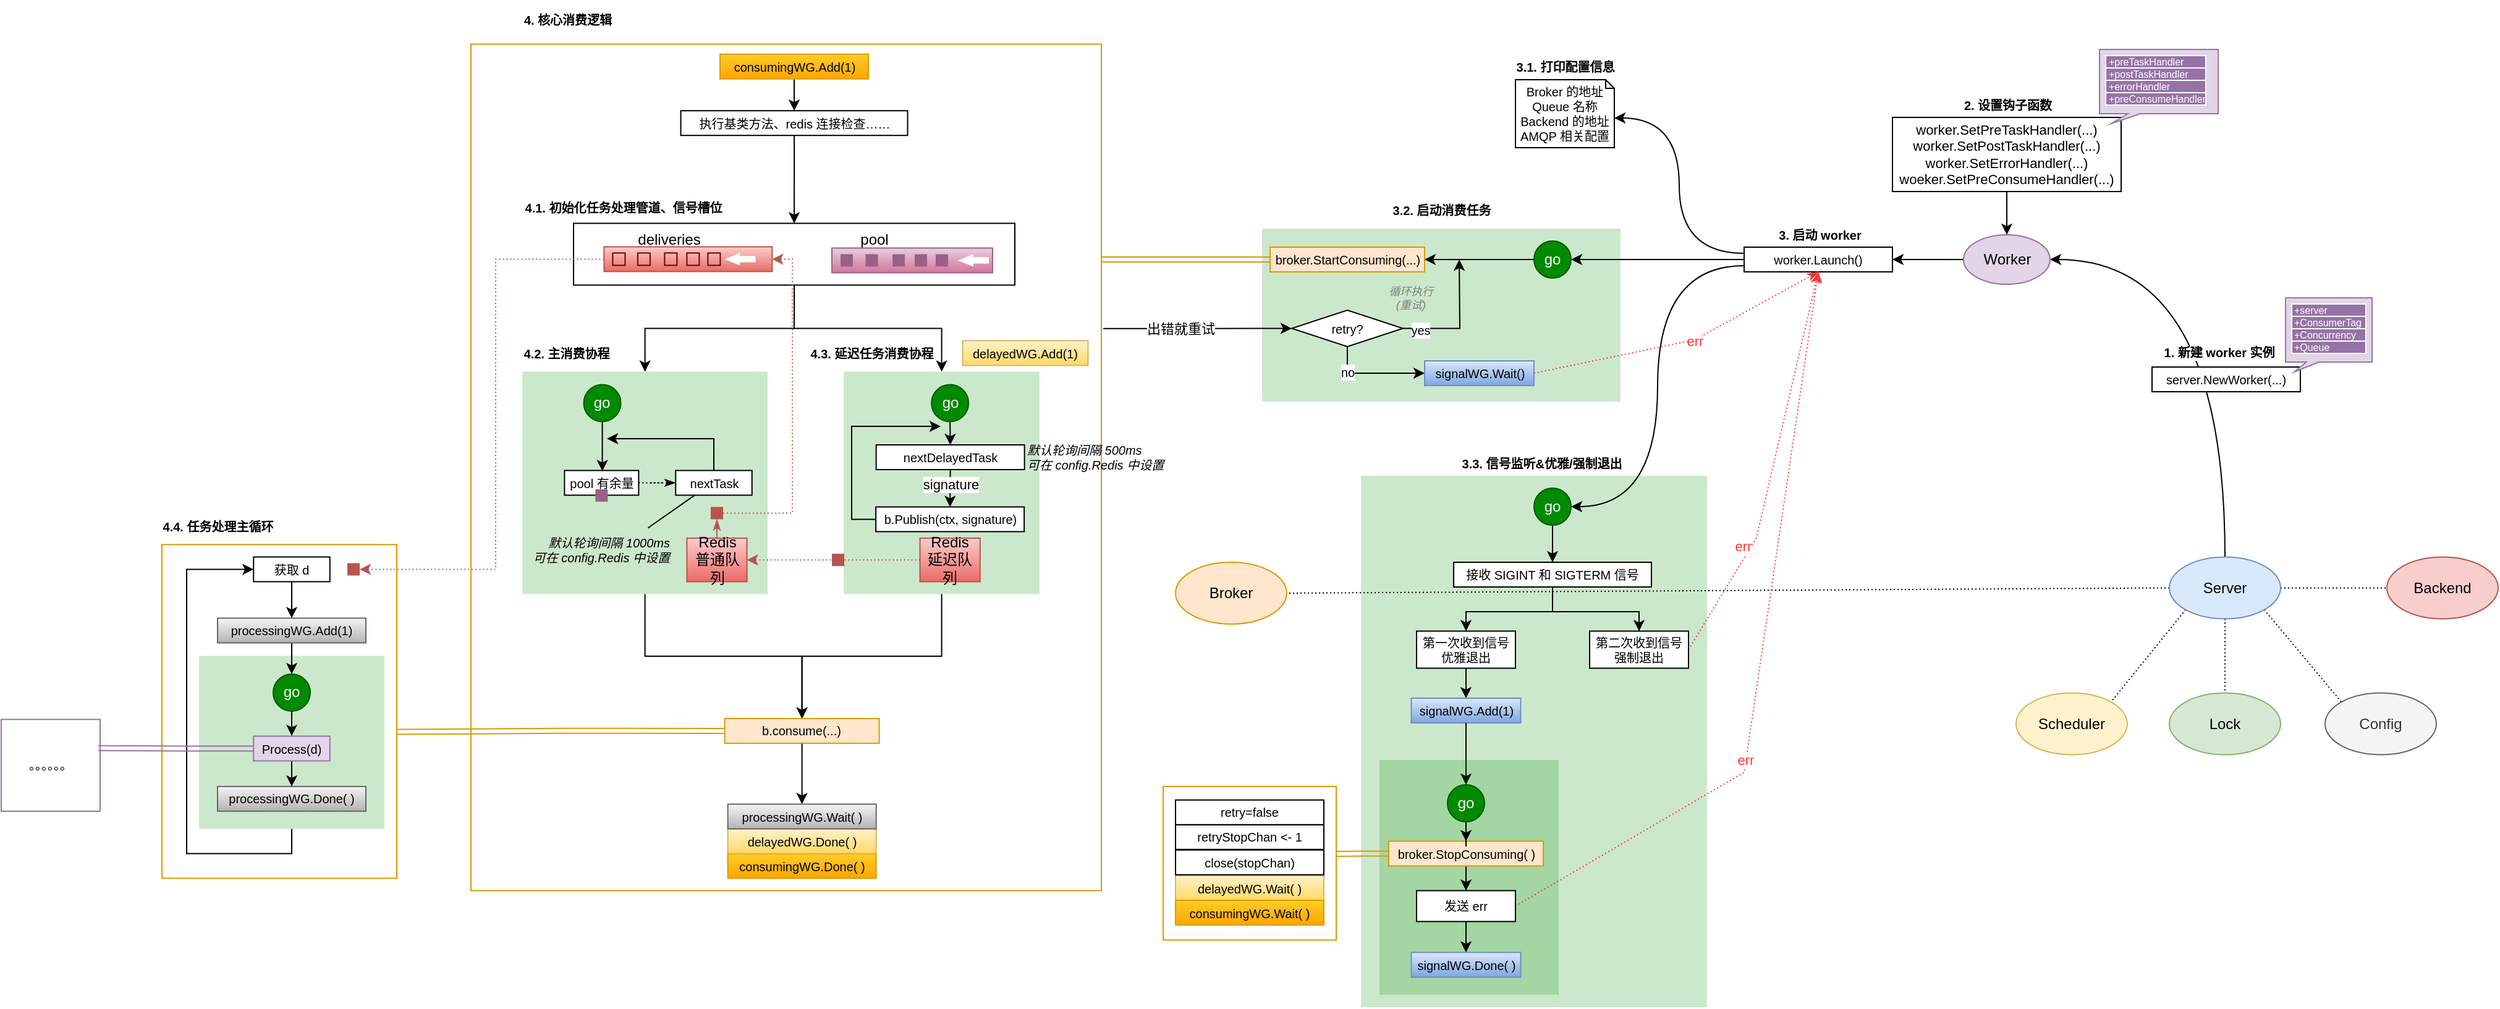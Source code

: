 <mxfile version="27.1.6">
  <diagram name="第 1 页" id="7HeKyct29qjMqB7Z3Ho2">
    <mxGraphModel dx="2516" dy="1637" grid="1" gridSize="10" guides="1" tooltips="1" connect="1" arrows="1" fold="1" page="1" pageScale="1" pageWidth="827" pageHeight="1169" math="0" shadow="0">
      <root>
        <mxCell id="0" />
        <mxCell id="1" parent="0" />
        <mxCell id="tVDAVDbjrY3sQJ4G50GR-1" value="" style="rounded=0;whiteSpace=wrap;html=1;fillColor=none;strokeColor=#d79b00;" vertex="1" parent="1">
          <mxGeometry x="-210" y="551.44" width="140" height="124.28" as="geometry" />
        </mxCell>
        <mxCell id="tVDAVDbjrY3sQJ4G50GR-2" value="" style="rounded=0;whiteSpace=wrap;html=1;fillColor=none;strokeColor=#D79B00;movable=1;resizable=1;rotatable=1;deletable=1;editable=1;locked=0;connectable=1;" vertex="1" parent="1">
          <mxGeometry x="-770" y="-49.28" width="510" height="685" as="geometry" />
        </mxCell>
        <mxCell id="tVDAVDbjrY3sQJ4G50GR-3" value="" style="rounded=0;whiteSpace=wrap;html=1;fillColor=none;strokeColor=#D79B00;movable=1;resizable=1;rotatable=1;deletable=1;editable=1;locked=0;connectable=1;" vertex="1" parent="1">
          <mxGeometry x="-1020" y="355.72" width="190" height="270" as="geometry" />
        </mxCell>
        <mxCell id="tVDAVDbjrY3sQJ4G50GR-4" style="edgeStyle=orthogonalEdgeStyle;rounded=0;orthogonalLoop=1;jettySize=auto;html=1;exitX=0.5;exitY=1;exitDx=0;exitDy=0;entryX=0;entryY=0.5;entryDx=0;entryDy=0;" edge="1" parent="1" source="tVDAVDbjrY3sQJ4G50GR-5" target="tVDAVDbjrY3sQJ4G50GR-148">
          <mxGeometry relative="1" as="geometry">
            <Array as="points">
              <mxPoint x="-915" y="605.72" />
              <mxPoint x="-1000" y="605.72" />
              <mxPoint x="-1000" y="375.72" />
            </Array>
          </mxGeometry>
        </mxCell>
        <mxCell id="tVDAVDbjrY3sQJ4G50GR-5" value="" style="rounded=0;whiteSpace=wrap;html=1;fillColor=#008a00;strokeColor=none;fontColor=#ffffff;strokeWidth=1;opacity=20;" vertex="1" parent="1">
          <mxGeometry x="-990" y="445.72" width="150" height="140" as="geometry" />
        </mxCell>
        <mxCell id="tVDAVDbjrY3sQJ4G50GR-6" style="edgeStyle=orthogonalEdgeStyle;rounded=0;orthogonalLoop=1;jettySize=auto;html=1;exitX=0.5;exitY=1;exitDx=0;exitDy=0;" edge="1" parent="1" source="tVDAVDbjrY3sQJ4G50GR-8" target="tVDAVDbjrY3sQJ4G50GR-116">
          <mxGeometry relative="1" as="geometry" />
        </mxCell>
        <mxCell id="tVDAVDbjrY3sQJ4G50GR-7" style="edgeStyle=orthogonalEdgeStyle;rounded=0;orthogonalLoop=1;jettySize=auto;html=1;exitX=0.5;exitY=1;exitDx=0;exitDy=0;" edge="1" parent="1" source="tVDAVDbjrY3sQJ4G50GR-8" target="tVDAVDbjrY3sQJ4G50GR-108">
          <mxGeometry relative="1" as="geometry" />
        </mxCell>
        <mxCell id="tVDAVDbjrY3sQJ4G50GR-8" value="" style="rounded=0;whiteSpace=wrap;html=1;" vertex="1" parent="1">
          <mxGeometry x="-687" y="95.72" width="357" height="50" as="geometry" />
        </mxCell>
        <mxCell id="tVDAVDbjrY3sQJ4G50GR-9" value="" style="rounded=0;whiteSpace=wrap;html=1;fillColor=#008a00;strokeColor=none;fontColor=#ffffff;strokeWidth=1;opacity=20;" vertex="1" parent="1">
          <mxGeometry x="-50" y="300" width="280" height="430" as="geometry" />
        </mxCell>
        <mxCell id="tVDAVDbjrY3sQJ4G50GR-10" value="" style="rounded=0;whiteSpace=wrap;html=1;fillColor=#008a00;strokeColor=none;fontColor=#ffffff;strokeWidth=1;opacity=20;" vertex="1" parent="1">
          <mxGeometry x="-130" y="100" width="290" height="140" as="geometry" />
        </mxCell>
        <mxCell id="tVDAVDbjrY3sQJ4G50GR-11" style="rounded=0;orthogonalLoop=1;jettySize=auto;html=1;exitX=0;exitY=0.5;exitDx=0;exitDy=0;entryX=1;entryY=0.5;entryDx=0;entryDy=0;endArrow=none;startFill=0;endFill=1;dashed=1;dashPattern=1 2;" edge="1" parent="1" source="tVDAVDbjrY3sQJ4G50GR-18" target="tVDAVDbjrY3sQJ4G50GR-53">
          <mxGeometry relative="1" as="geometry">
            <mxPoint x="400" y="270" as="targetPoint" />
          </mxGeometry>
        </mxCell>
        <mxCell id="tVDAVDbjrY3sQJ4G50GR-12" style="rounded=0;orthogonalLoop=1;jettySize=auto;html=1;entryX=0;entryY=0.5;entryDx=0;entryDy=0;endArrow=none;startFill=0;exitX=1;exitY=0.5;exitDx=0;exitDy=0;dashed=1;dashPattern=1 2;" edge="1" parent="1" source="tVDAVDbjrY3sQJ4G50GR-18" target="tVDAVDbjrY3sQJ4G50GR-19">
          <mxGeometry relative="1" as="geometry" />
        </mxCell>
        <mxCell id="tVDAVDbjrY3sQJ4G50GR-13" style="rounded=0;orthogonalLoop=1;jettySize=auto;html=1;exitX=1;exitY=1;exitDx=0;exitDy=0;entryX=0;entryY=0;entryDx=0;entryDy=0;endArrow=none;startFill=0;dashed=1;dashPattern=1 2;" edge="1" parent="1" source="tVDAVDbjrY3sQJ4G50GR-18" target="tVDAVDbjrY3sQJ4G50GR-20">
          <mxGeometry relative="1" as="geometry" />
        </mxCell>
        <mxCell id="tVDAVDbjrY3sQJ4G50GR-14" style="rounded=0;orthogonalLoop=1;jettySize=auto;html=1;entryX=1;entryY=0;entryDx=0;entryDy=0;endArrow=none;startFill=0;exitX=0;exitY=1;exitDx=0;exitDy=0;dashed=1;dashPattern=1 2;" edge="1" parent="1" source="tVDAVDbjrY3sQJ4G50GR-18" target="tVDAVDbjrY3sQJ4G50GR-22">
          <mxGeometry relative="1" as="geometry" />
        </mxCell>
        <mxCell id="tVDAVDbjrY3sQJ4G50GR-15" style="rounded=0;orthogonalLoop=1;jettySize=auto;html=1;entryX=0.5;entryY=0;entryDx=0;entryDy=0;endArrow=none;startFill=0;exitX=0.5;exitY=1;exitDx=0;exitDy=0;dashed=1;dashPattern=1 2;" edge="1" parent="1" source="tVDAVDbjrY3sQJ4G50GR-18" target="tVDAVDbjrY3sQJ4G50GR-21">
          <mxGeometry relative="1" as="geometry" />
        </mxCell>
        <mxCell id="tVDAVDbjrY3sQJ4G50GR-16" style="rounded=0;orthogonalLoop=1;jettySize=auto;html=1;exitX=0.5;exitY=0;exitDx=0;exitDy=0;entryX=1;entryY=0.5;entryDx=0;entryDy=0;edgeStyle=orthogonalEdgeStyle;curved=1;" edge="1" parent="1" source="tVDAVDbjrY3sQJ4G50GR-18" target="tVDAVDbjrY3sQJ4G50GR-25">
          <mxGeometry relative="1" as="geometry" />
        </mxCell>
        <mxCell id="tVDAVDbjrY3sQJ4G50GR-17" value="&lt;b&gt;1. 新建 worker 实例&lt;/b&gt;" style="edgeLabel;html=1;align=center;verticalAlign=middle;resizable=0;points=[];fontSize=10;" vertex="1" connectable="0" parent="tVDAVDbjrY3sQJ4G50GR-16">
          <mxGeometry x="-0.192" y="5" relative="1" as="geometry">
            <mxPoint y="-11" as="offset" />
          </mxGeometry>
        </mxCell>
        <mxCell id="tVDAVDbjrY3sQJ4G50GR-18" value="Server" style="ellipse;whiteSpace=wrap;html=1;fillColor=#dae8fc;strokeColor=#6c8ebf;" vertex="1" parent="1">
          <mxGeometry x="604" y="365.72" width="90" height="50" as="geometry" />
        </mxCell>
        <mxCell id="tVDAVDbjrY3sQJ4G50GR-19" value="Backend" style="ellipse;whiteSpace=wrap;html=1;fillColor=#f8cecc;strokeColor=#b85450;" vertex="1" parent="1">
          <mxGeometry x="780" y="365.72" width="90" height="50" as="geometry" />
        </mxCell>
        <mxCell id="tVDAVDbjrY3sQJ4G50GR-20" value="Config" style="ellipse;whiteSpace=wrap;html=1;fillColor=#f5f5f5;strokeColor=#666666;fontColor=#333333;" vertex="1" parent="1">
          <mxGeometry x="730" y="475.72" width="90" height="50" as="geometry" />
        </mxCell>
        <mxCell id="tVDAVDbjrY3sQJ4G50GR-21" value="Lock" style="ellipse;whiteSpace=wrap;html=1;fillColor=#d5e8d4;strokeColor=#82b366;" vertex="1" parent="1">
          <mxGeometry x="604" y="475.72" width="90" height="50" as="geometry" />
        </mxCell>
        <mxCell id="tVDAVDbjrY3sQJ4G50GR-22" value="Scheduler" style="ellipse;whiteSpace=wrap;html=1;fillColor=#fff2cc;strokeColor=#d6b656;" vertex="1" parent="1">
          <mxGeometry x="480" y="475.72" width="90" height="50" as="geometry" />
        </mxCell>
        <mxCell id="tVDAVDbjrY3sQJ4G50GR-23" style="edgeStyle=orthogonalEdgeStyle;rounded=0;orthogonalLoop=1;jettySize=auto;html=1;" edge="1" parent="1" source="tVDAVDbjrY3sQJ4G50GR-25" target="tVDAVDbjrY3sQJ4G50GR-42">
          <mxGeometry relative="1" as="geometry" />
        </mxCell>
        <mxCell id="tVDAVDbjrY3sQJ4G50GR-24" value="&lt;b style=&quot;font-size: 10px;&quot;&gt;3. 启动 worker&lt;/b&gt;" style="edgeLabel;html=1;align=center;verticalAlign=middle;resizable=0;points=[];labelBackgroundColor=default;" vertex="1" connectable="0" parent="tVDAVDbjrY3sQJ4G50GR-23">
          <mxGeometry x="-0.022" y="-2" relative="1" as="geometry">
            <mxPoint x="-89" y="-18" as="offset" />
          </mxGeometry>
        </mxCell>
        <mxCell id="tVDAVDbjrY3sQJ4G50GR-25" value="Worker" style="ellipse;whiteSpace=wrap;html=1;fillColor=#e1d5e7;strokeColor=#9673a6;" vertex="1" parent="1">
          <mxGeometry x="437.5" y="105" width="70" height="40" as="geometry" />
        </mxCell>
        <mxCell id="tVDAVDbjrY3sQJ4G50GR-26" style="edgeStyle=orthogonalEdgeStyle;rounded=0;orthogonalLoop=1;jettySize=auto;html=1;entryX=0.5;entryY=0;entryDx=0;entryDy=0;" edge="1" parent="1" source="tVDAVDbjrY3sQJ4G50GR-27" target="tVDAVDbjrY3sQJ4G50GR-25">
          <mxGeometry relative="1" as="geometry" />
        </mxCell>
        <mxCell id="tVDAVDbjrY3sQJ4G50GR-27" value="&lt;b&gt;2. 设置钩子函数&lt;/b&gt;" style="text;html=1;align=center;verticalAlign=middle;resizable=0;points=[];autosize=1;strokeColor=none;fillColor=none;fontSize=10;" vertex="1" parent="1">
          <mxGeometry x="427.5" y="-15" width="90" height="30" as="geometry" />
        </mxCell>
        <mxCell id="tVDAVDbjrY3sQJ4G50GR-28" value="&lt;span style=&quot;text-wrap-mode: nowrap; background-color: rgb(255, 255, 255);&quot;&gt;server.NewWorker(...)&lt;/span&gt;" style="rounded=0;whiteSpace=wrap;html=1;fontSize=10;" vertex="1" parent="1">
          <mxGeometry x="590" y="212" width="120" height="20" as="geometry" />
        </mxCell>
        <mxCell id="tVDAVDbjrY3sQJ4G50GR-29" value="&lt;div style=&quot;font-size: 11px; text-wrap-mode: nowrap;&quot;&gt;worker.SetPreTaskHandler(...)&lt;/div&gt;&lt;div style=&quot;font-size: 11px; text-wrap-mode: nowrap;&quot;&gt;worker.SetPostTaskHandler(...)&lt;/div&gt;&lt;div style=&quot;font-size: 11px; text-wrap-mode: nowrap;&quot;&gt;worker.SetErrorHandler(...)&lt;/div&gt;&lt;div style=&quot;font-size: 11px; text-wrap-mode: nowrap;&quot;&gt;woeker.SetPreConsumeHandler(...)&lt;/div&gt;" style="rounded=0;whiteSpace=wrap;html=1;fontSize=10;" vertex="1" parent="1">
          <mxGeometry x="380" y="10" width="185" height="60" as="geometry" />
        </mxCell>
        <mxCell id="tVDAVDbjrY3sQJ4G50GR-30" value="" style="shape=callout;whiteSpace=wrap;html=1;perimeter=calloutPerimeter;size=8;position=0.24;base=10;position2=0.1;fillColor=#e1d5e7;strokeColor=#9673a6;" vertex="1" parent="1">
          <mxGeometry x="547.5" y="-45" width="96" height="60" as="geometry" />
        </mxCell>
        <mxCell id="tVDAVDbjrY3sQJ4G50GR-31" value="+preTaskHandler" style="rounded=0;whiteSpace=wrap;html=1;fillColor=#9673A6;strokeColor=#FFFFFF;fontSize=8;fontColor=#FFFFFF;align=left;" vertex="1" parent="1">
          <mxGeometry x="552.5" y="-40" width="81" height="10" as="geometry" />
        </mxCell>
        <mxCell id="tVDAVDbjrY3sQJ4G50GR-32" value="+errorHandler" style="rounded=0;whiteSpace=wrap;html=1;fillColor=#9673A6;strokeColor=#FFFFFF;fontSize=8;fontColor=#FFFFFF;align=left;" vertex="1" parent="1">
          <mxGeometry x="552.5" y="-20" width="81" height="10" as="geometry" />
        </mxCell>
        <mxCell id="tVDAVDbjrY3sQJ4G50GR-33" value="+postTaskHandler" style="rounded=0;whiteSpace=wrap;html=1;fillColor=#9673A6;strokeColor=#FFFFFF;fontSize=8;fontColor=#FFFFFF;align=left;" vertex="1" parent="1">
          <mxGeometry x="552.5" y="-30" width="81" height="10" as="geometry" />
        </mxCell>
        <mxCell id="tVDAVDbjrY3sQJ4G50GR-34" value="+preConsumeHandler" style="rounded=0;whiteSpace=wrap;html=1;fillColor=#9673A6;strokeColor=#FFFFFF;fontSize=8;fontColor=#FFFFFF;align=left;" vertex="1" parent="1">
          <mxGeometry x="552.5" y="-10" width="81" height="10" as="geometry" />
        </mxCell>
        <mxCell id="tVDAVDbjrY3sQJ4G50GR-35" value="" style="shape=callout;whiteSpace=wrap;html=1;perimeter=calloutPerimeter;size=8;position=0.24;base=10;position2=0.1;fillColor=#e1d5e7;strokeColor=#9673a6;" vertex="1" parent="1">
          <mxGeometry x="698" y="156" width="70" height="60" as="geometry" />
        </mxCell>
        <mxCell id="tVDAVDbjrY3sQJ4G50GR-36" value="+server" style="rounded=0;whiteSpace=wrap;html=1;fillColor=#9673A6;strokeColor=#FFFFFF;fontSize=8;fontColor=#FFFFFF;align=left;" vertex="1" parent="1">
          <mxGeometry x="703" y="161" width="60" height="10" as="geometry" />
        </mxCell>
        <mxCell id="tVDAVDbjrY3sQJ4G50GR-37" value="+ConsumerTag" style="rounded=0;whiteSpace=wrap;html=1;fillColor=#9673A6;strokeColor=#FFFFFF;fontSize=8;fontColor=#FFFFFF;align=left;" vertex="1" parent="1">
          <mxGeometry x="703" y="171" width="60" height="10" as="geometry" />
        </mxCell>
        <mxCell id="tVDAVDbjrY3sQJ4G50GR-38" value="+Concurrency" style="rounded=0;whiteSpace=wrap;html=1;fillColor=#9673A6;strokeColor=#FFFFFF;fontSize=8;fontColor=#FFFFFF;align=left;" vertex="1" parent="1">
          <mxGeometry x="703" y="181" width="60" height="10" as="geometry" />
        </mxCell>
        <mxCell id="tVDAVDbjrY3sQJ4G50GR-39" value="+Queue" style="rounded=0;whiteSpace=wrap;html=1;fillColor=#9673A6;strokeColor=#FFFFFF;fontSize=8;fontColor=#FFFFFF;align=left;" vertex="1" parent="1">
          <mxGeometry x="703" y="191" width="60" height="10" as="geometry" />
        </mxCell>
        <mxCell id="tVDAVDbjrY3sQJ4G50GR-40" style="rounded=0;orthogonalLoop=1;jettySize=auto;html=1;exitX=0;exitY=0.5;exitDx=0;exitDy=0;entryX=1;entryY=0.5;entryDx=0;entryDy=0;" edge="1" parent="1" source="tVDAVDbjrY3sQJ4G50GR-42" target="tVDAVDbjrY3sQJ4G50GR-43">
          <mxGeometry relative="1" as="geometry" />
        </mxCell>
        <mxCell id="tVDAVDbjrY3sQJ4G50GR-41" style="edgeStyle=orthogonalEdgeStyle;rounded=0;orthogonalLoop=1;jettySize=auto;html=1;exitX=0;exitY=0.75;exitDx=0;exitDy=0;entryX=1;entryY=0.5;entryDx=0;entryDy=0;curved=1;" edge="1" parent="1" source="tVDAVDbjrY3sQJ4G50GR-42" target="tVDAVDbjrY3sQJ4G50GR-50">
          <mxGeometry relative="1" as="geometry" />
        </mxCell>
        <mxCell id="tVDAVDbjrY3sQJ4G50GR-42" value="&lt;span style=&quot;text-wrap-mode: nowrap; background-color: rgb(255, 255, 255);&quot;&gt;worker.Launch()&lt;/span&gt;" style="rounded=0;whiteSpace=wrap;html=1;fontSize=10;" vertex="1" parent="1">
          <mxGeometry x="260" y="115" width="120" height="20" as="geometry" />
        </mxCell>
        <mxCell id="tVDAVDbjrY3sQJ4G50GR-43" value="go" style="ellipse;whiteSpace=wrap;html=1;aspect=fixed;fillColor=#008a00;strokeColor=#005700;fontColor=#ffffff;" vertex="1" parent="1">
          <mxGeometry x="90.0" y="110" width="30" height="30" as="geometry" />
        </mxCell>
        <mxCell id="tVDAVDbjrY3sQJ4G50GR-44" value="&lt;div style=&quot;text-wrap-mode: nowrap;&quot;&gt;Broker 的地址&lt;/div&gt;&lt;div style=&quot;text-wrap-mode: nowrap;&quot;&gt;Queue 名称&lt;/div&gt;&lt;div style=&quot;text-wrap-mode: nowrap;&quot;&gt;Backend 的地址&lt;/div&gt;&lt;div style=&quot;text-wrap-mode: nowrap;&quot;&gt;AMQP 相关配置&lt;/div&gt;" style="shape=note;whiteSpace=wrap;html=1;backgroundOutline=1;darkOpacity=0.05;size=7;fontSize=10;" vertex="1" parent="1">
          <mxGeometry x="75.0" y="-20.52" width="80" height="55" as="geometry" />
        </mxCell>
        <mxCell id="tVDAVDbjrY3sQJ4G50GR-45" style="edgeStyle=orthogonalEdgeStyle;rounded=0;orthogonalLoop=1;jettySize=auto;html=1;exitX=0;exitY=0.25;exitDx=0;exitDy=0;curved=1;entryX=0;entryY=0;entryDx=80;entryDy=31;entryPerimeter=0;" edge="1" parent="1" source="tVDAVDbjrY3sQJ4G50GR-42" target="tVDAVDbjrY3sQJ4G50GR-44">
          <mxGeometry relative="1" as="geometry" />
        </mxCell>
        <mxCell id="tVDAVDbjrY3sQJ4G50GR-46" value="&lt;b style=&quot;font-size: 10px;&quot;&gt;3.1. 打印配置信息&lt;/b&gt;" style="edgeLabel;html=1;align=center;verticalAlign=middle;resizable=0;points=[];labelBackgroundColor=default;" vertex="1" connectable="0" parent="tVDAVDbjrY3sQJ4G50GR-45">
          <mxGeometry x="0.135" y="-5" relative="1" as="geometry">
            <mxPoint x="-98" y="-82" as="offset" />
          </mxGeometry>
        </mxCell>
        <mxCell id="tVDAVDbjrY3sQJ4G50GR-47" value="&lt;b&gt;3.2. 启动消费任务&lt;/b&gt;" style="text;html=1;align=center;verticalAlign=middle;resizable=0;points=[];autosize=1;strokeColor=none;fillColor=none;fontSize=10;labelBackgroundColor=default;" vertex="1" parent="1">
          <mxGeometry x="-35.0" y="70" width="100" height="30" as="geometry" />
        </mxCell>
        <mxCell id="tVDAVDbjrY3sQJ4G50GR-48" value="&lt;b&gt;3.3. 信号监听&amp;amp;优雅/强制退出&lt;/b&gt;" style="text;html=1;align=center;verticalAlign=middle;resizable=0;points=[];autosize=1;strokeColor=none;fillColor=none;fontSize=10;labelBackgroundColor=default;" vertex="1" parent="1">
          <mxGeometry x="21" y="275" width="150" height="30" as="geometry" />
        </mxCell>
        <mxCell id="tVDAVDbjrY3sQJ4G50GR-49" value="" style="edgeStyle=orthogonalEdgeStyle;rounded=0;orthogonalLoop=1;jettySize=auto;html=1;" edge="1" parent="1" source="tVDAVDbjrY3sQJ4G50GR-50" target="tVDAVDbjrY3sQJ4G50GR-57">
          <mxGeometry relative="1" as="geometry" />
        </mxCell>
        <mxCell id="tVDAVDbjrY3sQJ4G50GR-50" value="go" style="ellipse;whiteSpace=wrap;html=1;aspect=fixed;fillColor=#008a00;strokeColor=#005700;fontColor=#ffffff;" vertex="1" parent="1">
          <mxGeometry x="90" y="310" width="30" height="30" as="geometry" />
        </mxCell>
        <mxCell id="tVDAVDbjrY3sQJ4G50GR-51" style="rounded=0;orthogonalLoop=1;jettySize=auto;html=1;exitX=1;exitY=0.5;exitDx=0;exitDy=0;entryX=0.5;entryY=1;entryDx=0;entryDy=0;strokeColor=#FF3333;dashed=1;dashPattern=1 2;endArrow=classicThin;endFill=1;" edge="1" parent="1" source="tVDAVDbjrY3sQJ4G50GR-55" target="tVDAVDbjrY3sQJ4G50GR-42">
          <mxGeometry relative="1" as="geometry">
            <Array as="points">
              <mxPoint x="220" y="190" />
            </Array>
          </mxGeometry>
        </mxCell>
        <mxCell id="tVDAVDbjrY3sQJ4G50GR-52" value="err" style="edgeLabel;html=1;align=center;verticalAlign=middle;resizable=0;points=[];fontColor=#FF3333;" vertex="1" connectable="0" parent="tVDAVDbjrY3sQJ4G50GR-51">
          <mxGeometry x="0.163" y="3" relative="1" as="geometry">
            <mxPoint x="-8" y="9" as="offset" />
          </mxGeometry>
        </mxCell>
        <mxCell id="tVDAVDbjrY3sQJ4G50GR-53" value="Broker" style="ellipse;whiteSpace=wrap;html=1;fillColor=#FFE6CC;strokeColor=#d79b00;" vertex="1" parent="1">
          <mxGeometry x="-200" y="370.0" width="90" height="50" as="geometry" />
        </mxCell>
        <mxCell id="tVDAVDbjrY3sQJ4G50GR-54" value="&lt;span style=&quot;text-wrap-mode: nowrap;&quot;&gt;broker.StartConsuming(...)&lt;/span&gt;" style="rounded=0;whiteSpace=wrap;html=1;fontSize=10;fillColor=#ffe6cc;strokeColor=#d79b00;labelBackgroundColor=none;" vertex="1" parent="1">
          <mxGeometry x="-123.5" y="115.0" width="125" height="20" as="geometry" />
        </mxCell>
        <mxCell id="tVDAVDbjrY3sQJ4G50GR-55" value="&lt;span style=&quot;text-wrap-mode: nowrap;&quot;&gt;signalWG.Wait()&lt;/span&gt;" style="rounded=0;whiteSpace=wrap;html=1;fontSize=10;fillColor=#dae8fc;gradientColor=#7ea6e0;strokeColor=#6c8ebf;labelBackgroundColor=none;" vertex="1" parent="1">
          <mxGeometry x="1.5" y="207.0" width="88.5" height="20" as="geometry" />
        </mxCell>
        <mxCell id="tVDAVDbjrY3sQJ4G50GR-56" style="edgeStyle=orthogonalEdgeStyle;rounded=0;orthogonalLoop=1;jettySize=auto;html=1;exitX=0.5;exitY=1;exitDx=0;exitDy=0;entryX=0.5;entryY=0;entryDx=0;entryDy=0;" edge="1" parent="1" source="tVDAVDbjrY3sQJ4G50GR-57" target="tVDAVDbjrY3sQJ4G50GR-66">
          <mxGeometry relative="1" as="geometry" />
        </mxCell>
        <mxCell id="tVDAVDbjrY3sQJ4G50GR-57" value="&lt;span style=&quot;text-wrap-mode: nowrap; background-color: rgb(255, 255, 255);&quot;&gt;接收 SIGINT 和 SIGTERM 信号&lt;/span&gt;" style="rounded=0;whiteSpace=wrap;html=1;fontSize=10;" vertex="1" parent="1">
          <mxGeometry x="25" y="370" width="160" height="20" as="geometry" />
        </mxCell>
        <mxCell id="tVDAVDbjrY3sQJ4G50GR-58" value="" style="edgeStyle=orthogonalEdgeStyle;rounded=0;orthogonalLoop=1;jettySize=auto;html=1;exitX=0;exitY=0.5;exitDx=0;exitDy=0;entryX=1;entryY=0.5;entryDx=0;entryDy=0;" edge="1" parent="1" source="tVDAVDbjrY3sQJ4G50GR-43" target="tVDAVDbjrY3sQJ4G50GR-54">
          <mxGeometry relative="1" as="geometry">
            <mxPoint x="86" y="120" as="sourcePoint" />
            <mxPoint x="35" y="125.0" as="targetPoint" />
          </mxGeometry>
        </mxCell>
        <mxCell id="tVDAVDbjrY3sQJ4G50GR-59" style="edgeStyle=orthogonalEdgeStyle;rounded=0;orthogonalLoop=1;jettySize=auto;html=1;exitX=1;exitY=0.5;exitDx=0;exitDy=0;" edge="1" parent="1" source="tVDAVDbjrY3sQJ4G50GR-63">
          <mxGeometry relative="1" as="geometry">
            <mxPoint x="29.5" y="125.0" as="targetPoint" />
          </mxGeometry>
        </mxCell>
        <mxCell id="tVDAVDbjrY3sQJ4G50GR-60" value="&lt;span style=&quot;font-size: 10px;&quot;&gt;yes&lt;/span&gt;" style="edgeLabel;html=1;align=center;verticalAlign=middle;resizable=0;points=[];labelBackgroundColor=default;" vertex="1" connectable="0" parent="tVDAVDbjrY3sQJ4G50GR-59">
          <mxGeometry x="-0.734" y="-1" relative="1" as="geometry">
            <mxPoint as="offset" />
          </mxGeometry>
        </mxCell>
        <mxCell id="tVDAVDbjrY3sQJ4G50GR-61" style="edgeStyle=orthogonalEdgeStyle;rounded=0;orthogonalLoop=1;jettySize=auto;html=1;exitX=0.5;exitY=1;exitDx=0;exitDy=0;entryX=0;entryY=0.5;entryDx=0;entryDy=0;" edge="1" parent="1" source="tVDAVDbjrY3sQJ4G50GR-63" target="tVDAVDbjrY3sQJ4G50GR-55">
          <mxGeometry relative="1" as="geometry" />
        </mxCell>
        <mxCell id="tVDAVDbjrY3sQJ4G50GR-62" value="&lt;span style=&quot;font-size: 10px;&quot;&gt;no&lt;/span&gt;" style="edgeLabel;html=1;align=center;verticalAlign=middle;resizable=0;points=[];labelBackgroundColor=default;" vertex="1" connectable="0" parent="tVDAVDbjrY3sQJ4G50GR-61">
          <mxGeometry x="-0.675" y="-1" relative="1" as="geometry">
            <mxPoint x="1" y="7" as="offset" />
          </mxGeometry>
        </mxCell>
        <mxCell id="tVDAVDbjrY3sQJ4G50GR-63" value="retry?" style="rhombus;whiteSpace=wrap;html=1;fontSize=10;" vertex="1" parent="1">
          <mxGeometry x="-106" y="166" width="90" height="29.5" as="geometry" />
        </mxCell>
        <mxCell id="tVDAVDbjrY3sQJ4G50GR-64" style="rounded=0;orthogonalLoop=1;jettySize=auto;html=1;exitX=1;exitY=0.5;exitDx=0;exitDy=0;entryX=0.5;entryY=1;entryDx=0;entryDy=0;dashed=1;dashPattern=1 2;strokeColor=#FF3333;endArrow=classicThin;endFill=1;" edge="1" parent="1" source="tVDAVDbjrY3sQJ4G50GR-66" target="tVDAVDbjrY3sQJ4G50GR-42">
          <mxGeometry relative="1" as="geometry">
            <Array as="points">
              <mxPoint x="270" y="350" />
            </Array>
          </mxGeometry>
        </mxCell>
        <mxCell id="tVDAVDbjrY3sQJ4G50GR-65" value="err" style="edgeLabel;html=1;align=center;verticalAlign=middle;resizable=0;points=[];fontSize=11;fontColor=#FF3333;" vertex="1" connectable="0" parent="tVDAVDbjrY3sQJ4G50GR-64">
          <mxGeometry x="-0.001" y="-1" relative="1" as="geometry">
            <mxPoint x="-25" y="62" as="offset" />
          </mxGeometry>
        </mxCell>
        <mxCell id="tVDAVDbjrY3sQJ4G50GR-66" value="&lt;span style=&quot;text-wrap-mode: nowrap; background-color: rgb(255, 255, 255);&quot;&gt;第二次收到信号&lt;/span&gt;&lt;div&gt;&lt;span style=&quot;text-wrap-mode: nowrap; background-color: rgb(255, 255, 255);&quot;&gt;强制退出&lt;/span&gt;&lt;/div&gt;" style="rounded=0;whiteSpace=wrap;html=1;fontSize=10;" vertex="1" parent="1">
          <mxGeometry x="135" y="425.72" width="80" height="30" as="geometry" />
        </mxCell>
        <mxCell id="tVDAVDbjrY3sQJ4G50GR-67" value="" style="edgeStyle=orthogonalEdgeStyle;rounded=0;orthogonalLoop=1;jettySize=auto;html=1;exitX=0.5;exitY=1;exitDx=0;exitDy=0;" edge="1" parent="1" source="tVDAVDbjrY3sQJ4G50GR-57" target="tVDAVDbjrY3sQJ4G50GR-68">
          <mxGeometry relative="1" as="geometry">
            <mxPoint x="105" y="390" as="sourcePoint" />
            <mxPoint x="105" y="548" as="targetPoint" />
          </mxGeometry>
        </mxCell>
        <mxCell id="tVDAVDbjrY3sQJ4G50GR-68" value="&lt;span style=&quot;text-wrap-mode: nowrap; background-color: rgb(255, 255, 255);&quot;&gt;第一次收到信号&lt;/span&gt;&lt;div&gt;&lt;span style=&quot;text-wrap-mode: nowrap; background-color: rgb(255, 255, 255);&quot;&gt;优雅退出&lt;/span&gt;&lt;/div&gt;" style="rounded=0;whiteSpace=wrap;html=1;fontSize=10;" vertex="1" parent="1">
          <mxGeometry x="-5" y="425.72" width="80" height="30" as="geometry" />
        </mxCell>
        <mxCell id="tVDAVDbjrY3sQJ4G50GR-69" value="" style="edgeStyle=orthogonalEdgeStyle;rounded=0;orthogonalLoop=1;jettySize=auto;html=1;exitX=0.5;exitY=1;exitDx=0;exitDy=0;" edge="1" parent="1" source="tVDAVDbjrY3sQJ4G50GR-68" target="tVDAVDbjrY3sQJ4G50GR-70">
          <mxGeometry relative="1" as="geometry">
            <mxPoint x="105" y="455" as="sourcePoint" />
            <mxPoint x="105" y="548" as="targetPoint" />
          </mxGeometry>
        </mxCell>
        <mxCell id="tVDAVDbjrY3sQJ4G50GR-70" value="&lt;span style=&quot;text-wrap-mode: nowrap;&quot;&gt;signalWG.Add(1)&lt;/span&gt;" style="rounded=0;whiteSpace=wrap;html=1;fontSize=10;fillColor=#dae8fc;gradientColor=#7ea6e0;strokeColor=#6c8ebf;labelBackgroundColor=none;" vertex="1" parent="1">
          <mxGeometry x="-9.25" y="480" width="88.5" height="20" as="geometry" />
        </mxCell>
        <mxCell id="tVDAVDbjrY3sQJ4G50GR-71" value="" style="edgeStyle=orthogonalEdgeStyle;rounded=0;orthogonalLoop=1;jettySize=auto;html=1;exitX=0.5;exitY=1;exitDx=0;exitDy=0;" edge="1" parent="1" source="tVDAVDbjrY3sQJ4G50GR-70" target="tVDAVDbjrY3sQJ4G50GR-79">
          <mxGeometry relative="1" as="geometry">
            <mxPoint x="105" y="486" as="sourcePoint" />
            <mxPoint x="105" y="548" as="targetPoint" />
          </mxGeometry>
        </mxCell>
        <mxCell id="tVDAVDbjrY3sQJ4G50GR-72" value="循环执行&lt;div&gt;(重试)&lt;/div&gt;" style="text;html=1;align=center;verticalAlign=middle;resizable=0;points=[];autosize=1;strokeColor=none;fillColor=none;fontStyle=2;fontSize=9;fontColor=#808080;" vertex="1" parent="1">
          <mxGeometry x="-40" y="136" width="60" height="40" as="geometry" />
        </mxCell>
        <mxCell id="tVDAVDbjrY3sQJ4G50GR-73" style="rounded=0;orthogonalLoop=1;jettySize=auto;html=1;exitX=1;exitY=0.5;exitDx=0;exitDy=0;entryX=0.5;entryY=1;entryDx=0;entryDy=0;fontColor=#FF3333;strokeColor=#FF3333;dashed=1;dashPattern=1 2;" edge="1" parent="1" source="tVDAVDbjrY3sQJ4G50GR-81" target="tVDAVDbjrY3sQJ4G50GR-42">
          <mxGeometry relative="1" as="geometry">
            <Array as="points">
              <mxPoint x="260" y="540" />
            </Array>
          </mxGeometry>
        </mxCell>
        <mxCell id="tVDAVDbjrY3sQJ4G50GR-74" value="err" style="edgeLabel;html=1;align=center;verticalAlign=middle;resizable=0;points=[];fontColor=#FF3333;" vertex="1" connectable="0" parent="tVDAVDbjrY3sQJ4G50GR-73">
          <mxGeometry x="0.067" y="-1" relative="1" as="geometry">
            <mxPoint x="-18" y="107" as="offset" />
          </mxGeometry>
        </mxCell>
        <mxCell id="tVDAVDbjrY3sQJ4G50GR-75" value="" style="rounded=0;whiteSpace=wrap;html=1;fillColor=#008a00;strokeColor=none;fontColor=#ffffff;strokeWidth=1;opacity=20;" vertex="1" parent="1">
          <mxGeometry x="-35" y="530" width="145" height="190" as="geometry" />
        </mxCell>
        <mxCell id="tVDAVDbjrY3sQJ4G50GR-76" value="" style="edgeStyle=orthogonalEdgeStyle;rounded=0;orthogonalLoop=1;jettySize=auto;html=1;entryX=0.5;entryY=0;entryDx=0;entryDy=0;" edge="1" parent="1" source="tVDAVDbjrY3sQJ4G50GR-77" target="tVDAVDbjrY3sQJ4G50GR-81">
          <mxGeometry relative="1" as="geometry" />
        </mxCell>
        <mxCell id="tVDAVDbjrY3sQJ4G50GR-77" value="&lt;span style=&quot;text-wrap-mode: nowrap;&quot;&gt;broker.StopConsuming(&amp;nbsp;&lt;/span&gt;&lt;span style=&quot;text-wrap-mode: nowrap;&quot;&gt;)&lt;/span&gt;" style="rounded=0;whiteSpace=wrap;html=1;fontSize=10;fillColor=#ffe6cc;strokeColor=#d79b00;labelBackgroundColor=none;" vertex="1" parent="1">
          <mxGeometry x="-27.5" y="595.72" width="125" height="20" as="geometry" />
        </mxCell>
        <mxCell id="tVDAVDbjrY3sQJ4G50GR-78" style="edgeStyle=orthogonalEdgeStyle;rounded=0;orthogonalLoop=1;jettySize=auto;html=1;entryX=0.5;entryY=0;entryDx=0;entryDy=0;" edge="1" parent="1" source="tVDAVDbjrY3sQJ4G50GR-79" target="tVDAVDbjrY3sQJ4G50GR-77">
          <mxGeometry relative="1" as="geometry" />
        </mxCell>
        <mxCell id="tVDAVDbjrY3sQJ4G50GR-79" value="go" style="ellipse;whiteSpace=wrap;html=1;aspect=fixed;fillColor=#008a00;strokeColor=#005700;fontColor=#ffffff;" vertex="1" parent="1">
          <mxGeometry x="20" y="550" width="30" height="30" as="geometry" />
        </mxCell>
        <mxCell id="tVDAVDbjrY3sQJ4G50GR-80" style="edgeStyle=orthogonalEdgeStyle;rounded=0;orthogonalLoop=1;jettySize=auto;html=1;entryX=0.5;entryY=0;entryDx=0;entryDy=0;" edge="1" parent="1" source="tVDAVDbjrY3sQJ4G50GR-81" target="tVDAVDbjrY3sQJ4G50GR-82">
          <mxGeometry relative="1" as="geometry" />
        </mxCell>
        <mxCell id="tVDAVDbjrY3sQJ4G50GR-81" value="&lt;span style=&quot;text-wrap-mode: nowrap; background-color: rgb(255, 255, 255);&quot;&gt;发送 err&lt;/span&gt;" style="rounded=0;whiteSpace=wrap;html=1;fontSize=10;" vertex="1" parent="1">
          <mxGeometry x="-5" y="635.72" width="80" height="25" as="geometry" />
        </mxCell>
        <mxCell id="tVDAVDbjrY3sQJ4G50GR-82" value="&lt;span style=&quot;text-wrap-mode: nowrap;&quot;&gt;signalWG.Done( )&lt;/span&gt;" style="rounded=0;whiteSpace=wrap;html=1;fontSize=10;fillColor=#dae8fc;gradientColor=#7ea6e0;strokeColor=#6c8ebf;labelBackgroundColor=none;" vertex="1" parent="1">
          <mxGeometry x="-9.25" y="685.72" width="88.5" height="20" as="geometry" />
        </mxCell>
        <mxCell id="tVDAVDbjrY3sQJ4G50GR-83" style="edgeStyle=orthogonalEdgeStyle;rounded=0;orthogonalLoop=1;jettySize=auto;html=1;" edge="1" parent="1" source="tVDAVDbjrY3sQJ4G50GR-84" target="tVDAVDbjrY3sQJ4G50GR-89">
          <mxGeometry relative="1" as="geometry" />
        </mxCell>
        <mxCell id="tVDAVDbjrY3sQJ4G50GR-84" value="&lt;span style=&quot;text-wrap-mode: nowrap;&quot;&gt;consumingWG.Add(1)&lt;/span&gt;" style="rounded=0;whiteSpace=wrap;html=1;fontSize=10;fillColor=#ffcd28;gradientColor=#ffa500;strokeColor=#d79b00;labelBackgroundColor=none;" vertex="1" parent="1">
          <mxGeometry x="-568.5" y="-41.15" width="120" height="20" as="geometry" />
        </mxCell>
        <mxCell id="tVDAVDbjrY3sQJ4G50GR-85" value="&lt;span style=&quot;text-wrap-mode: nowrap;&quot;&gt;consumingWG.Done( )&lt;/span&gt;" style="rounded=0;whiteSpace=wrap;html=1;fontSize=10;fillColor=#ffcd28;gradientColor=#ffa500;strokeColor=#d79b00;labelBackgroundColor=none;" vertex="1" parent="1">
          <mxGeometry x="-562.2" y="605.72" width="120" height="20" as="geometry" />
        </mxCell>
        <mxCell id="tVDAVDbjrY3sQJ4G50GR-86" style="edgeStyle=orthogonalEdgeStyle;rounded=0;orthogonalLoop=1;jettySize=auto;html=1;exitX=1.003;exitY=0.336;exitDx=0;exitDy=0;entryX=0;entryY=0.5;entryDx=0;entryDy=0;exitPerimeter=0;" edge="1" parent="1" source="tVDAVDbjrY3sQJ4G50GR-2" target="tVDAVDbjrY3sQJ4G50GR-63">
          <mxGeometry relative="1" as="geometry" />
        </mxCell>
        <mxCell id="tVDAVDbjrY3sQJ4G50GR-87" value="出错就重试" style="edgeLabel;html=1;align=center;verticalAlign=middle;resizable=0;points=[];" vertex="1" connectable="0" parent="tVDAVDbjrY3sQJ4G50GR-86">
          <mxGeometry x="-0.398" relative="1" as="geometry">
            <mxPoint x="16" as="offset" />
          </mxGeometry>
        </mxCell>
        <mxCell id="tVDAVDbjrY3sQJ4G50GR-88" style="edgeStyle=orthogonalEdgeStyle;rounded=0;orthogonalLoop=1;jettySize=auto;html=1;entryX=0.5;entryY=0;entryDx=0;entryDy=0;" edge="1" parent="1" source="tVDAVDbjrY3sQJ4G50GR-89" target="tVDAVDbjrY3sQJ4G50GR-8">
          <mxGeometry relative="1" as="geometry">
            <mxPoint x="-483" y="65.72" as="targetPoint" />
          </mxGeometry>
        </mxCell>
        <mxCell id="tVDAVDbjrY3sQJ4G50GR-89" value="&lt;span style=&quot;text-wrap-mode: nowrap; background-color: rgb(255, 255, 255);&quot;&gt;执行基类方法、redis 连接检查……&lt;/span&gt;" style="rounded=0;whiteSpace=wrap;html=1;fontSize=10;" vertex="1" parent="1">
          <mxGeometry x="-600.25" y="4.6" width="183.5" height="20" as="geometry" />
        </mxCell>
        <mxCell id="tVDAVDbjrY3sQJ4G50GR-90" style="edgeStyle=orthogonalEdgeStyle;rounded=0;orthogonalLoop=1;jettySize=auto;html=1;exitX=0;exitY=0.5;exitDx=0;exitDy=0;strokeColor=#D79B00;shape=link;" edge="1" parent="1" source="tVDAVDbjrY3sQJ4G50GR-54">
          <mxGeometry relative="1" as="geometry">
            <mxPoint x="-260" y="125" as="targetPoint" />
          </mxGeometry>
        </mxCell>
        <mxCell id="tVDAVDbjrY3sQJ4G50GR-91" style="edgeStyle=orthogonalEdgeStyle;rounded=0;orthogonalLoop=1;jettySize=auto;html=1;exitX=0;exitY=0.5;exitDx=0;exitDy=0;dashed=1;dashPattern=1 2;strokeColor=#B85450;entryX=1;entryY=0.5;entryDx=0;entryDy=0;" edge="1" parent="1" source="tVDAVDbjrY3sQJ4G50GR-92" target="tVDAVDbjrY3sQJ4G50GR-146">
          <mxGeometry relative="1" as="geometry">
            <mxPoint x="-720" y="506.72" as="targetPoint" />
            <Array as="points">
              <mxPoint x="-750" y="124.72" />
              <mxPoint x="-750" y="375.72" />
            </Array>
          </mxGeometry>
        </mxCell>
        <mxCell id="tVDAVDbjrY3sQJ4G50GR-92" value="" style="rounded=0;whiteSpace=wrap;html=1;fillColor=#f8cecc;strokeColor=#B85450;gradientColor=#ea6b66;" vertex="1" parent="1">
          <mxGeometry x="-662.32" y="114.72" width="136" height="20" as="geometry" />
        </mxCell>
        <mxCell id="tVDAVDbjrY3sQJ4G50GR-93" value="" style="rounded=0;whiteSpace=wrap;html=1;fontSize=10;fillColor=none;fontColor=#ffffff;strokeColor=#6F0000;" vertex="1" parent="1">
          <mxGeometry x="-655.32" y="119.72" width="10" height="10" as="geometry" />
        </mxCell>
        <mxCell id="tVDAVDbjrY3sQJ4G50GR-94" value="" style="rounded=0;whiteSpace=wrap;html=1;fontSize=10;fillColor=none;fontColor=#ffffff;strokeColor=#6F0000;" vertex="1" parent="1">
          <mxGeometry x="-635.07" y="119.72" width="10" height="10" as="geometry" />
        </mxCell>
        <mxCell id="tVDAVDbjrY3sQJ4G50GR-95" value="" style="rounded=0;whiteSpace=wrap;html=1;fontSize=10;fillColor=none;fontColor=#ffffff;strokeColor=#6F0000;" vertex="1" parent="1">
          <mxGeometry x="-613.32" y="119.72" width="10" height="10" as="geometry" />
        </mxCell>
        <mxCell id="tVDAVDbjrY3sQJ4G50GR-96" value="" style="rounded=0;whiteSpace=wrap;html=1;fontSize=10;fillColor=none;fontColor=#ffffff;strokeColor=#6F0000;" vertex="1" parent="1">
          <mxGeometry x="-595.32" y="119.72" width="10" height="10" as="geometry" />
        </mxCell>
        <mxCell id="tVDAVDbjrY3sQJ4G50GR-97" value="" style="rounded=0;whiteSpace=wrap;html=1;fontSize=10;fillColor=none;fontColor=#ffffff;strokeColor=#6F0000;" vertex="1" parent="1">
          <mxGeometry x="-578.32" y="119.72" width="10" height="10" as="geometry" />
        </mxCell>
        <mxCell id="tVDAVDbjrY3sQJ4G50GR-98" value="" style="html=1;shadow=0;dashed=0;align=center;verticalAlign=middle;shape=mxgraph.arrows2.arrow;dy=0.49;dx=12.34;notch=0;rotation=-180;strokeColor=none;" vertex="1" parent="1">
          <mxGeometry x="-564.82" y="119.72" width="25" height="10" as="geometry" />
        </mxCell>
        <mxCell id="tVDAVDbjrY3sQJ4G50GR-99" value="deliveries" style="text;html=1;align=center;verticalAlign=middle;resizable=0;points=[];autosize=1;strokeColor=none;fillColor=none;" vertex="1" parent="1">
          <mxGeometry x="-645.32" y="93.72" width="70" height="30" as="geometry" />
        </mxCell>
        <mxCell id="tVDAVDbjrY3sQJ4G50GR-100" value="pool" style="text;html=1;align=center;verticalAlign=middle;resizable=0;points=[];autosize=1;strokeColor=none;fillColor=none;" vertex="1" parent="1">
          <mxGeometry x="-469" y="93.72" width="50" height="30" as="geometry" />
        </mxCell>
        <mxCell id="tVDAVDbjrY3sQJ4G50GR-101" value="" style="rounded=0;whiteSpace=wrap;html=1;fillColor=#e6d0de;strokeColor=#996185;gradientColor=#d5739d;" vertex="1" parent="1">
          <mxGeometry x="-478" y="115.72" width="130" height="20" as="geometry" />
        </mxCell>
        <mxCell id="tVDAVDbjrY3sQJ4G50GR-102" value="" style="rounded=0;whiteSpace=wrap;html=1;fontSize=10;fillColor=#996185;fontColor=#ffffff;strokeColor=none;" vertex="1" parent="1">
          <mxGeometry x="-471" y="120.72" width="10" height="10" as="geometry" />
        </mxCell>
        <mxCell id="tVDAVDbjrY3sQJ4G50GR-103" value="" style="rounded=0;whiteSpace=wrap;html=1;fontSize=10;fillColor=#996185;fontColor=#ffffff;strokeColor=none;" vertex="1" parent="1">
          <mxGeometry x="-450.75" y="120.72" width="10" height="10" as="geometry" />
        </mxCell>
        <mxCell id="tVDAVDbjrY3sQJ4G50GR-104" value="" style="rounded=0;whiteSpace=wrap;html=1;fontSize=10;fillColor=#996185;fontColor=#ffffff;strokeColor=none;" vertex="1" parent="1">
          <mxGeometry x="-429" y="120.72" width="10" height="10" as="geometry" />
        </mxCell>
        <mxCell id="tVDAVDbjrY3sQJ4G50GR-105" value="" style="rounded=0;whiteSpace=wrap;html=1;fontSize=10;fillColor=#996185;fontColor=#ffffff;strokeColor=none;" vertex="1" parent="1">
          <mxGeometry x="-411" y="120.72" width="10" height="10" as="geometry" />
        </mxCell>
        <mxCell id="tVDAVDbjrY3sQJ4G50GR-106" value="" style="rounded=0;whiteSpace=wrap;html=1;fontSize=10;fillColor=#996185;fontColor=#ffffff;strokeColor=none;" vertex="1" parent="1">
          <mxGeometry x="-394" y="120.72" width="10" height="10" as="geometry" />
        </mxCell>
        <mxCell id="tVDAVDbjrY3sQJ4G50GR-107" style="edgeStyle=orthogonalEdgeStyle;rounded=0;orthogonalLoop=1;jettySize=auto;html=1;exitX=0.5;exitY=1;exitDx=0;exitDy=0;entryX=0.5;entryY=0;entryDx=0;entryDy=0;" edge="1" parent="1" source="tVDAVDbjrY3sQJ4G50GR-108" target="tVDAVDbjrY3sQJ4G50GR-138">
          <mxGeometry relative="1" as="geometry" />
        </mxCell>
        <mxCell id="tVDAVDbjrY3sQJ4G50GR-108" value="" style="rounded=0;whiteSpace=wrap;html=1;fillColor=#008a00;strokeColor=none;fontColor=#ffffff;strokeWidth=1;opacity=20;" vertex="1" parent="1">
          <mxGeometry x="-468.43" y="215.72" width="158.43" height="180" as="geometry" />
        </mxCell>
        <mxCell id="tVDAVDbjrY3sQJ4G50GR-164" style="edgeStyle=orthogonalEdgeStyle;rounded=0;orthogonalLoop=1;jettySize=auto;html=1;exitX=0.5;exitY=1;exitDx=0;exitDy=0;entryX=0.5;entryY=0;entryDx=0;entryDy=0;" edge="1" parent="1" source="tVDAVDbjrY3sQJ4G50GR-110" target="tVDAVDbjrY3sQJ4G50GR-112">
          <mxGeometry relative="1" as="geometry" />
        </mxCell>
        <mxCell id="tVDAVDbjrY3sQJ4G50GR-110" value="go" style="ellipse;whiteSpace=wrap;html=1;aspect=fixed;fillColor=#008a00;strokeColor=#005700;fontColor=#ffffff;" vertex="1" parent="1">
          <mxGeometry x="-397.43" y="226.19" width="30" height="30" as="geometry" />
        </mxCell>
        <mxCell id="tVDAVDbjrY3sQJ4G50GR-162" style="edgeStyle=orthogonalEdgeStyle;rounded=0;orthogonalLoop=1;jettySize=auto;html=1;exitX=0.5;exitY=1;exitDx=0;exitDy=0;entryX=0.5;entryY=0;entryDx=0;entryDy=0;" edge="1" parent="1" source="tVDAVDbjrY3sQJ4G50GR-112" target="tVDAVDbjrY3sQJ4G50GR-161">
          <mxGeometry relative="1" as="geometry" />
        </mxCell>
        <mxCell id="tVDAVDbjrY3sQJ4G50GR-163" value="signature" style="edgeLabel;html=1;align=center;verticalAlign=middle;resizable=0;points=[];" vertex="1" connectable="0" parent="tVDAVDbjrY3sQJ4G50GR-162">
          <mxGeometry x="-0.25" relative="1" as="geometry">
            <mxPoint as="offset" />
          </mxGeometry>
        </mxCell>
        <mxCell id="tVDAVDbjrY3sQJ4G50GR-112" value="&lt;span style=&quot;text-wrap-mode: nowrap; background-color: rgb(255, 255, 255);&quot;&gt;nextDelayedTask&lt;/span&gt;" style="rounded=0;whiteSpace=wrap;html=1;fontSize=10;" vertex="1" parent="1">
          <mxGeometry x="-442.19" y="275" width="120" height="20" as="geometry" />
        </mxCell>
        <mxCell id="tVDAVDbjrY3sQJ4G50GR-113" value="&lt;b&gt;4. 核心消费逻辑&lt;/b&gt;" style="text;html=1;align=center;verticalAlign=middle;resizable=0;points=[];autosize=1;strokeColor=none;fillColor=none;fontSize=10;labelBackgroundColor=default;" vertex="1" parent="1">
          <mxGeometry x="-737.13" y="-84.28" width="90" height="30" as="geometry" />
        </mxCell>
        <mxCell id="tVDAVDbjrY3sQJ4G50GR-114" value="&lt;b&gt;4.1. 初始化任务处理管道、信号槽位&lt;/b&gt;" style="text;html=1;align=center;verticalAlign=middle;resizable=0;points=[];autosize=1;strokeColor=none;fillColor=none;fontSize=10;labelBackgroundColor=default;" vertex="1" parent="1">
          <mxGeometry x="-737.13" y="67.72" width="180" height="30" as="geometry" />
        </mxCell>
        <mxCell id="tVDAVDbjrY3sQJ4G50GR-115" style="edgeStyle=orthogonalEdgeStyle;rounded=0;orthogonalLoop=1;jettySize=auto;html=1;exitX=0.5;exitY=1;exitDx=0;exitDy=0;entryX=0.5;entryY=0;entryDx=0;entryDy=0;" edge="1" parent="1" source="tVDAVDbjrY3sQJ4G50GR-116" target="tVDAVDbjrY3sQJ4G50GR-138">
          <mxGeometry relative="1" as="geometry" />
        </mxCell>
        <mxCell id="tVDAVDbjrY3sQJ4G50GR-116" value="" style="rounded=0;whiteSpace=wrap;html=1;fillColor=#008a00;strokeColor=none;fontColor=#ffffff;strokeWidth=1;opacity=20;" vertex="1" parent="1">
          <mxGeometry x="-728.43" y="215.72" width="198.43" height="180" as="geometry" />
        </mxCell>
        <mxCell id="tVDAVDbjrY3sQJ4G50GR-117" style="edgeStyle=orthogonalEdgeStyle;rounded=0;orthogonalLoop=1;jettySize=auto;html=1;exitX=0.5;exitY=1;exitDx=0;exitDy=0;entryX=0.5;entryY=0;entryDx=0;entryDy=0;" edge="1" parent="1" source="tVDAVDbjrY3sQJ4G50GR-118">
          <mxGeometry relative="1" as="geometry">
            <mxPoint x="-663.75" y="296.19" as="targetPoint" />
          </mxGeometry>
        </mxCell>
        <mxCell id="tVDAVDbjrY3sQJ4G50GR-118" value="go" style="ellipse;whiteSpace=wrap;html=1;aspect=fixed;fillColor=#008a00;strokeColor=#005700;fontColor=#ffffff;" vertex="1" parent="1">
          <mxGeometry x="-678.75" y="226.19" width="30" height="30" as="geometry" />
        </mxCell>
        <mxCell id="tVDAVDbjrY3sQJ4G50GR-119" value="&lt;b&gt;4.2. 主消费协程&lt;/b&gt;" style="text;html=1;align=center;verticalAlign=middle;resizable=0;points=[];autosize=1;strokeColor=none;fillColor=none;fontSize=10;labelBackgroundColor=default;" vertex="1" parent="1">
          <mxGeometry x="-737.56" y="185.72" width="90" height="30" as="geometry" />
        </mxCell>
        <mxCell id="tVDAVDbjrY3sQJ4G50GR-120" value="" style="html=1;shadow=0;dashed=0;align=center;verticalAlign=middle;shape=mxgraph.arrows2.arrow;dy=0.49;dx=12.34;notch=0;rotation=-180;strokeColor=none;" vertex="1" parent="1">
          <mxGeometry x="-376" y="120.72" width="25" height="10" as="geometry" />
        </mxCell>
        <mxCell id="tVDAVDbjrY3sQJ4G50GR-121" value="" style="edgeStyle=orthogonalEdgeStyle;rounded=0;orthogonalLoop=1;jettySize=auto;html=1;dashed=1;dashPattern=1 2;endArrow=classicThin;endFill=1;" edge="1" parent="1" source="tVDAVDbjrY3sQJ4G50GR-122" target="tVDAVDbjrY3sQJ4G50GR-125">
          <mxGeometry relative="1" as="geometry" />
        </mxCell>
        <mxCell id="tVDAVDbjrY3sQJ4G50GR-122" value="&lt;span style=&quot;text-wrap-mode: nowrap; background-color: rgb(255, 255, 255);&quot;&gt;pool 有余量&lt;/span&gt;" style="rounded=0;whiteSpace=wrap;html=1;fontSize=10;" vertex="1" parent="1">
          <mxGeometry x="-694.33" y="295.72" width="60" height="20" as="geometry" />
        </mxCell>
        <mxCell id="tVDAVDbjrY3sQJ4G50GR-123" value="" style="rounded=0;whiteSpace=wrap;html=1;fontSize=10;fillColor=#996185;fontColor=#ffffff;strokeColor=none;" vertex="1" parent="1">
          <mxGeometry x="-669.33" y="310.97" width="10" height="10" as="geometry" />
        </mxCell>
        <mxCell id="tVDAVDbjrY3sQJ4G50GR-124" style="edgeStyle=orthogonalEdgeStyle;rounded=0;orthogonalLoop=1;jettySize=auto;html=1;exitX=0.5;exitY=0;exitDx=0;exitDy=0;" edge="1" parent="1" source="tVDAVDbjrY3sQJ4G50GR-125">
          <mxGeometry relative="1" as="geometry">
            <mxPoint x="-660" y="270" as="targetPoint" />
            <Array as="points">
              <mxPoint x="-573" y="270" />
            </Array>
          </mxGeometry>
        </mxCell>
        <mxCell id="tVDAVDbjrY3sQJ4G50GR-125" value="&lt;span style=&quot;text-wrap-mode: nowrap; background-color: rgb(255, 255, 255);&quot;&gt;nextTask&lt;/span&gt;" style="rounded=0;whiteSpace=wrap;html=1;fontSize=10;" vertex="1" parent="1">
          <mxGeometry x="-604.39" y="295.72" width="61.75" height="20" as="geometry" />
        </mxCell>
        <mxCell id="tVDAVDbjrY3sQJ4G50GR-126" style="edgeStyle=orthogonalEdgeStyle;rounded=0;orthogonalLoop=1;jettySize=auto;html=1;exitX=1;exitY=0.5;exitDx=0;exitDy=0;entryX=1;entryY=0.5;entryDx=0;entryDy=0;strokeColor=#B85450;dashed=1;dashPattern=1 2;" edge="1" parent="1" source="tVDAVDbjrY3sQJ4G50GR-127" target="tVDAVDbjrY3sQJ4G50GR-92">
          <mxGeometry relative="1" as="geometry">
            <Array as="points">
              <mxPoint x="-510" y="330.72" />
              <mxPoint x="-510" y="124.72" />
            </Array>
          </mxGeometry>
        </mxCell>
        <mxCell id="tVDAVDbjrY3sQJ4G50GR-127" value="" style="rounded=0;whiteSpace=wrap;html=1;fontSize=10;fillColor=#B85450;fontColor=#ffffff;strokeColor=none;" vertex="1" parent="1">
          <mxGeometry x="-576.01" y="325.22" width="10" height="10" as="geometry" />
        </mxCell>
        <mxCell id="tVDAVDbjrY3sQJ4G50GR-128" style="edgeStyle=orthogonalEdgeStyle;rounded=0;orthogonalLoop=1;jettySize=auto;html=1;exitX=0.5;exitY=0;exitDx=0;exitDy=0;entryX=0.5;entryY=1;entryDx=0;entryDy=0;endArrow=classicThin;endFill=1;strokeColor=#B85450;" edge="1" parent="1" source="tVDAVDbjrY3sQJ4G50GR-129" target="tVDAVDbjrY3sQJ4G50GR-127">
          <mxGeometry relative="1" as="geometry" />
        </mxCell>
        <mxCell id="tVDAVDbjrY3sQJ4G50GR-129" value="&lt;span style=&quot;text-wrap-mode: nowrap;&quot;&gt;Redis&lt;/span&gt;&lt;div&gt;&lt;span style=&quot;text-wrap-mode: nowrap;&quot;&gt;普通队列&lt;/span&gt;&lt;/div&gt;" style="rounded=0;whiteSpace=wrap;html=1;fillColor=#f8cecc;gradientColor=#ea6b66;strokeColor=#b85450;" vertex="1" parent="1">
          <mxGeometry x="-595.32" y="350.47" width="48.63" height="35.25" as="geometry" />
        </mxCell>
        <mxCell id="tVDAVDbjrY3sQJ4G50GR-130" value="&lt;b&gt;4.3. 延迟任务消费协程&lt;/b&gt;" style="text;html=1;align=center;verticalAlign=middle;resizable=0;points=[];autosize=1;strokeColor=none;fillColor=none;fontSize=10;labelBackgroundColor=default;" vertex="1" parent="1">
          <mxGeometry x="-505.75" y="185.72" width="120" height="30" as="geometry" />
        </mxCell>
        <mxCell id="tVDAVDbjrY3sQJ4G50GR-131" style="edgeStyle=orthogonalEdgeStyle;rounded=0;orthogonalLoop=1;jettySize=auto;html=1;strokeColor=#B85450;dashed=1;dashPattern=1 2;" edge="1" parent="1" source="tVDAVDbjrY3sQJ4G50GR-132" target="tVDAVDbjrY3sQJ4G50GR-129">
          <mxGeometry relative="1" as="geometry" />
        </mxCell>
        <mxCell id="tVDAVDbjrY3sQJ4G50GR-132" value="&lt;span style=&quot;text-wrap-mode: nowrap;&quot;&gt;Redis&lt;/span&gt;&lt;div&gt;&lt;span style=&quot;text-wrap-mode: nowrap;&quot;&gt;延迟队列&lt;/span&gt;&lt;/div&gt;" style="rounded=0;whiteSpace=wrap;html=1;fillColor=#f8cecc;gradientColor=#ea6b66;strokeColor=#b85450;" vertex="1" parent="1">
          <mxGeometry x="-406.74" y="350.47" width="48.63" height="35.25" as="geometry" />
        </mxCell>
        <mxCell id="tVDAVDbjrY3sQJ4G50GR-134" value="&lt;span style=&quot;text-wrap-mode: nowrap;&quot;&gt;delayedWG.Add(1)&lt;/span&gt;" style="rounded=0;whiteSpace=wrap;html=1;fontSize=10;fillColor=#fff2cc;gradientColor=#ffd966;strokeColor=#d6b656;labelBackgroundColor=none;" vertex="1" parent="1">
          <mxGeometry x="-372.19" y="190.72" width="101.43" height="20" as="geometry" />
        </mxCell>
        <mxCell id="tVDAVDbjrY3sQJ4G50GR-135" value="&lt;span style=&quot;text-wrap-mode: nowrap;&quot;&gt;delayedWG.Done( )&lt;/span&gt;" style="rounded=0;whiteSpace=wrap;html=1;fontSize=10;fillColor=#fff2cc;gradientColor=#ffd966;strokeColor=#d6b656;labelBackgroundColor=none;" vertex="1" parent="1">
          <mxGeometry x="-562.2" y="585.72" width="120" height="20" as="geometry" />
        </mxCell>
        <mxCell id="tVDAVDbjrY3sQJ4G50GR-136" value="&lt;b&gt;4.4. 任务处理主循环&lt;/b&gt;" style="text;html=1;align=center;verticalAlign=middle;resizable=0;points=[];autosize=1;strokeColor=none;fillColor=none;fontSize=10;labelBackgroundColor=default;" vertex="1" parent="1">
          <mxGeometry x="-1030.0" y="325.72" width="110" height="30" as="geometry" />
        </mxCell>
        <mxCell id="tVDAVDbjrY3sQJ4G50GR-137" style="edgeStyle=orthogonalEdgeStyle;rounded=0;orthogonalLoop=1;jettySize=auto;html=1;entryX=0.5;entryY=0;entryDx=0;entryDy=0;" edge="1" parent="1" source="tVDAVDbjrY3sQJ4G50GR-138" target="tVDAVDbjrY3sQJ4G50GR-139">
          <mxGeometry relative="1" as="geometry" />
        </mxCell>
        <mxCell id="tVDAVDbjrY3sQJ4G50GR-138" value="&lt;span style=&quot;text-wrap-mode: nowrap;&quot;&gt;b.consume(...)&lt;/span&gt;" style="rounded=0;whiteSpace=wrap;html=1;fontSize=10;fillColor=#ffe6cc;strokeColor=#d79b00;labelBackgroundColor=none;" vertex="1" parent="1">
          <mxGeometry x="-564.7" y="496.44" width="125" height="20" as="geometry" />
        </mxCell>
        <mxCell id="tVDAVDbjrY3sQJ4G50GR-139" value="&lt;span style=&quot;text-wrap-mode: nowrap;&quot;&gt;processingWG.Wait( )&lt;/span&gt;" style="rounded=0;whiteSpace=wrap;html=1;fontSize=10;fillColor=#f5f5f5;gradientColor=#b3b3b3;strokeColor=#666666;labelBackgroundColor=none;" vertex="1" parent="1">
          <mxGeometry x="-562.2" y="565.72" width="120" height="20" as="geometry" />
        </mxCell>
        <mxCell id="tVDAVDbjrY3sQJ4G50GR-140" value="" style="rounded=0;whiteSpace=wrap;html=1;fontSize=10;fillColor=#B85450;fontColor=#ffffff;strokeColor=none;" vertex="1" parent="1">
          <mxGeometry x="-478" y="363.09" width="10" height="10" as="geometry" />
        </mxCell>
        <mxCell id="tVDAVDbjrY3sQJ4G50GR-141" style="edgeStyle=orthogonalEdgeStyle;rounded=0;orthogonalLoop=1;jettySize=auto;html=1;entryX=0.5;entryY=0;entryDx=0;entryDy=0;" edge="1" parent="1" source="tVDAVDbjrY3sQJ4G50GR-142" target="tVDAVDbjrY3sQJ4G50GR-143">
          <mxGeometry relative="1" as="geometry" />
        </mxCell>
        <mxCell id="tVDAVDbjrY3sQJ4G50GR-142" value="&lt;span style=&quot;text-wrap-mode: nowrap;&quot;&gt;processingWG.Add(1)&lt;/span&gt;" style="rounded=0;whiteSpace=wrap;html=1;fontSize=10;fillColor=#f5f5f5;gradientColor=#b3b3b3;strokeColor=#666666;labelBackgroundColor=none;" vertex="1" parent="1">
          <mxGeometry x="-975" y="415.22" width="120" height="20" as="geometry" />
        </mxCell>
        <mxCell id="tVDAVDbjrY3sQJ4G50GR-143" value="go" style="ellipse;whiteSpace=wrap;html=1;aspect=fixed;fillColor=#008a00;strokeColor=#005700;fontColor=#ffffff;" vertex="1" parent="1">
          <mxGeometry x="-930" y="460.47" width="30" height="30" as="geometry" />
        </mxCell>
        <mxCell id="tVDAVDbjrY3sQJ4G50GR-144" value="&lt;span style=&quot;text-wrap-mode: nowrap;&quot;&gt;processingWG.Done( )&lt;/span&gt;" style="rounded=0;whiteSpace=wrap;html=1;fontSize=10;fillColor=#f5f5f5;gradientColor=#b3b3b3;strokeColor=#666666;labelBackgroundColor=none;" vertex="1" parent="1">
          <mxGeometry x="-975" y="551.44" width="120" height="20" as="geometry" />
        </mxCell>
        <mxCell id="tVDAVDbjrY3sQJ4G50GR-145" value="" style="edgeStyle=orthogonalEdgeStyle;rounded=0;orthogonalLoop=1;jettySize=auto;html=1;" edge="1" parent="1" source="tVDAVDbjrY3sQJ4G50GR-143">
          <mxGeometry relative="1" as="geometry">
            <mxPoint x="-915" y="490.72" as="sourcePoint" />
            <mxPoint x="-914.966" y="510.47" as="targetPoint" />
          </mxGeometry>
        </mxCell>
        <mxCell id="tVDAVDbjrY3sQJ4G50GR-146" value="" style="rounded=0;whiteSpace=wrap;html=1;fontSize=10;fillColor=#B85450;fontColor=#ffffff;strokeColor=none;" vertex="1" parent="1">
          <mxGeometry x="-870" y="370.72" width="10" height="10" as="geometry" />
        </mxCell>
        <mxCell id="tVDAVDbjrY3sQJ4G50GR-147" style="edgeStyle=orthogonalEdgeStyle;rounded=0;orthogonalLoop=1;jettySize=auto;html=1;entryX=0.5;entryY=0;entryDx=0;entryDy=0;" edge="1" parent="1" source="tVDAVDbjrY3sQJ4G50GR-148" target="tVDAVDbjrY3sQJ4G50GR-142">
          <mxGeometry relative="1" as="geometry" />
        </mxCell>
        <mxCell id="tVDAVDbjrY3sQJ4G50GR-148" value="&lt;span style=&quot;text-wrap-mode: nowrap; background-color: rgb(255, 255, 255);&quot;&gt;获取 d&lt;/span&gt;" style="rounded=0;whiteSpace=wrap;html=1;fontSize=10;" vertex="1" parent="1">
          <mxGeometry x="-945.88" y="365.72" width="61.75" height="20" as="geometry" />
        </mxCell>
        <mxCell id="tVDAVDbjrY3sQJ4G50GR-149" style="edgeStyle=orthogonalEdgeStyle;rounded=0;orthogonalLoop=1;jettySize=auto;html=1;" edge="1" parent="1" source="tVDAVDbjrY3sQJ4G50GR-150" target="tVDAVDbjrY3sQJ4G50GR-144">
          <mxGeometry relative="1" as="geometry" />
        </mxCell>
        <mxCell id="tVDAVDbjrY3sQJ4G50GR-150" value="&lt;span style=&quot;text-wrap-mode: nowrap;&quot;&gt;Process(d)&lt;/span&gt;" style="rounded=0;whiteSpace=wrap;html=1;fontSize=10;fillColor=#e1d5e7;strokeColor=#9673a6;" vertex="1" parent="1">
          <mxGeometry x="-945.87" y="510.72" width="61.75" height="20" as="geometry" />
        </mxCell>
        <mxCell id="tVDAVDbjrY3sQJ4G50GR-151" style="edgeStyle=orthogonalEdgeStyle;rounded=0;orthogonalLoop=1;jettySize=auto;html=1;exitX=0;exitY=0.5;exitDx=0;exitDy=0;entryX=1;entryY=0.561;entryDx=0;entryDy=0;entryPerimeter=0;strokeColor=#D79B00;shape=link;" edge="1" parent="1" source="tVDAVDbjrY3sQJ4G50GR-138" target="tVDAVDbjrY3sQJ4G50GR-3">
          <mxGeometry relative="1" as="geometry" />
        </mxCell>
        <mxCell id="tVDAVDbjrY3sQJ4G50GR-152" value="&lt;span style=&quot;text-wrap-mode: nowrap;&quot;&gt;delayedWG.Wait( )&lt;/span&gt;" style="rounded=0;whiteSpace=wrap;html=1;fontSize=10;fillColor=#fff2cc;gradientColor=#ffd966;strokeColor=#d6b656;labelBackgroundColor=none;" vertex="1" parent="1">
          <mxGeometry x="-200" y="623.58" width="120" height="20" as="geometry" />
        </mxCell>
        <mxCell id="tVDAVDbjrY3sQJ4G50GR-153" value="&lt;span style=&quot;text-wrap-mode: nowrap;&quot;&gt;consumingWG.Wait( )&lt;/span&gt;" style="rounded=0;whiteSpace=wrap;html=1;fontSize=10;fillColor=#ffcd28;gradientColor=#ffa500;strokeColor=#d79b00;labelBackgroundColor=none;" vertex="1" parent="1">
          <mxGeometry x="-200" y="643.58" width="120" height="20" as="geometry" />
        </mxCell>
        <mxCell id="tVDAVDbjrY3sQJ4G50GR-154" value="&lt;span style=&quot;text-wrap-mode: nowrap;&quot;&gt;retryStopChan &amp;lt;- 1&lt;/span&gt;" style="rounded=0;whiteSpace=wrap;html=1;fontSize=10;labelBackgroundColor=none;" vertex="1" parent="1">
          <mxGeometry x="-200" y="582.36" width="120" height="20" as="geometry" />
        </mxCell>
        <mxCell id="tVDAVDbjrY3sQJ4G50GR-155" value="&lt;span style=&quot;text-wrap-mode: nowrap;&quot;&gt;retry=false&lt;/span&gt;" style="rounded=0;whiteSpace=wrap;html=1;fontSize=10;labelBackgroundColor=none;" vertex="1" parent="1">
          <mxGeometry x="-200" y="562.36" width="120" height="20" as="geometry" />
        </mxCell>
        <mxCell id="tVDAVDbjrY3sQJ4G50GR-156" value="&lt;span style=&quot;text-wrap-mode: nowrap;&quot;&gt;close(stopChan)&lt;/span&gt;" style="rounded=0;whiteSpace=wrap;html=1;fontSize=10;labelBackgroundColor=none;" vertex="1" parent="1">
          <mxGeometry x="-200" y="602.86" width="120" height="20" as="geometry" />
        </mxCell>
        <mxCell id="tVDAVDbjrY3sQJ4G50GR-157" style="edgeStyle=orthogonalEdgeStyle;rounded=0;orthogonalLoop=1;jettySize=auto;html=1;exitX=0;exitY=0.5;exitDx=0;exitDy=0;entryX=1;entryY=0.439;entryDx=0;entryDy=0;entryPerimeter=0;shape=link;fillColor=#ffe6cc;strokeColor=#d79b00;" edge="1" parent="1" source="tVDAVDbjrY3sQJ4G50GR-77" target="tVDAVDbjrY3sQJ4G50GR-1">
          <mxGeometry relative="1" as="geometry" />
        </mxCell>
        <mxCell id="tVDAVDbjrY3sQJ4G50GR-158" value="&lt;span style=&quot;text-wrap-mode: nowrap;&quot;&gt;。。。。。。&lt;/span&gt;" style="rounded=0;whiteSpace=wrap;html=1;fontSize=10;fillColor=none;strokeColor=#9673a6;" vertex="1" parent="1">
          <mxGeometry x="-1150" y="497.16" width="80" height="74.28" as="geometry" />
        </mxCell>
        <mxCell id="tVDAVDbjrY3sQJ4G50GR-159" style="edgeStyle=orthogonalEdgeStyle;rounded=0;orthogonalLoop=1;jettySize=auto;html=1;exitX=0;exitY=0.5;exitDx=0;exitDy=0;entryX=0.982;entryY=0.312;entryDx=0;entryDy=0;entryPerimeter=0;fillColor=#e1d5e7;strokeColor=#9673a6;shape=link;" edge="1" parent="1" source="tVDAVDbjrY3sQJ4G50GR-150" target="tVDAVDbjrY3sQJ4G50GR-158">
          <mxGeometry relative="1" as="geometry" />
        </mxCell>
        <mxCell id="tVDAVDbjrY3sQJ4G50GR-160" value="默认轮询间隔 500ms&lt;div&gt;可在 config.Redis 中设置&lt;/div&gt;" style="text;html=1;align=left;verticalAlign=middle;resizable=0;points=[];autosize=1;strokeColor=none;fillColor=none;fontSize=10;fontStyle=2" vertex="1" parent="1">
          <mxGeometry x="-322.19" y="265" width="130" height="40" as="geometry" />
        </mxCell>
        <mxCell id="tVDAVDbjrY3sQJ4G50GR-165" style="edgeStyle=orthogonalEdgeStyle;rounded=0;orthogonalLoop=1;jettySize=auto;html=1;exitX=0;exitY=0.5;exitDx=0;exitDy=0;entryX=0.495;entryY=0.246;entryDx=0;entryDy=0;entryPerimeter=0;" edge="1" parent="1" source="tVDAVDbjrY3sQJ4G50GR-161" target="tVDAVDbjrY3sQJ4G50GR-108">
          <mxGeometry relative="1" as="geometry">
            <mxPoint x="-440" y="260" as="targetPoint" />
            <Array as="points">
              <mxPoint x="-462" y="335" />
              <mxPoint x="-462" y="260" />
            </Array>
          </mxGeometry>
        </mxCell>
        <mxCell id="tVDAVDbjrY3sQJ4G50GR-161" value="&lt;span style=&quot;text-wrap-mode: nowrap; background-color: rgb(255, 255, 255);&quot;&gt;b.Publish(ctx, signature)&lt;/span&gt;" style="rounded=0;whiteSpace=wrap;html=1;fontSize=10;" vertex="1" parent="1">
          <mxGeometry x="-442.43" y="325.22" width="120" height="20" as="geometry" />
        </mxCell>
        <mxCell id="tVDAVDbjrY3sQJ4G50GR-166" value="默认轮询间隔 1000ms&lt;div&gt;可在 config.Redis 中设置&lt;/div&gt;" style="text;html=1;align=right;verticalAlign=middle;resizable=0;points=[];autosize=1;strokeColor=none;fillColor=none;fontSize=10;fontStyle=2" vertex="1" parent="1">
          <mxGeometry x="-737.56" y="340" width="130" height="40" as="geometry" />
        </mxCell>
        <mxCell id="tVDAVDbjrY3sQJ4G50GR-167" style="rounded=0;orthogonalLoop=1;jettySize=auto;html=1;exitX=0.25;exitY=1;exitDx=0;exitDy=0;entryX=0.852;entryY=0.056;entryDx=0;entryDy=0;entryPerimeter=0;endArrow=none;startFill=0;" edge="1" parent="1" source="tVDAVDbjrY3sQJ4G50GR-125" target="tVDAVDbjrY3sQJ4G50GR-166">
          <mxGeometry relative="1" as="geometry" />
        </mxCell>
      </root>
    </mxGraphModel>
  </diagram>
</mxfile>
